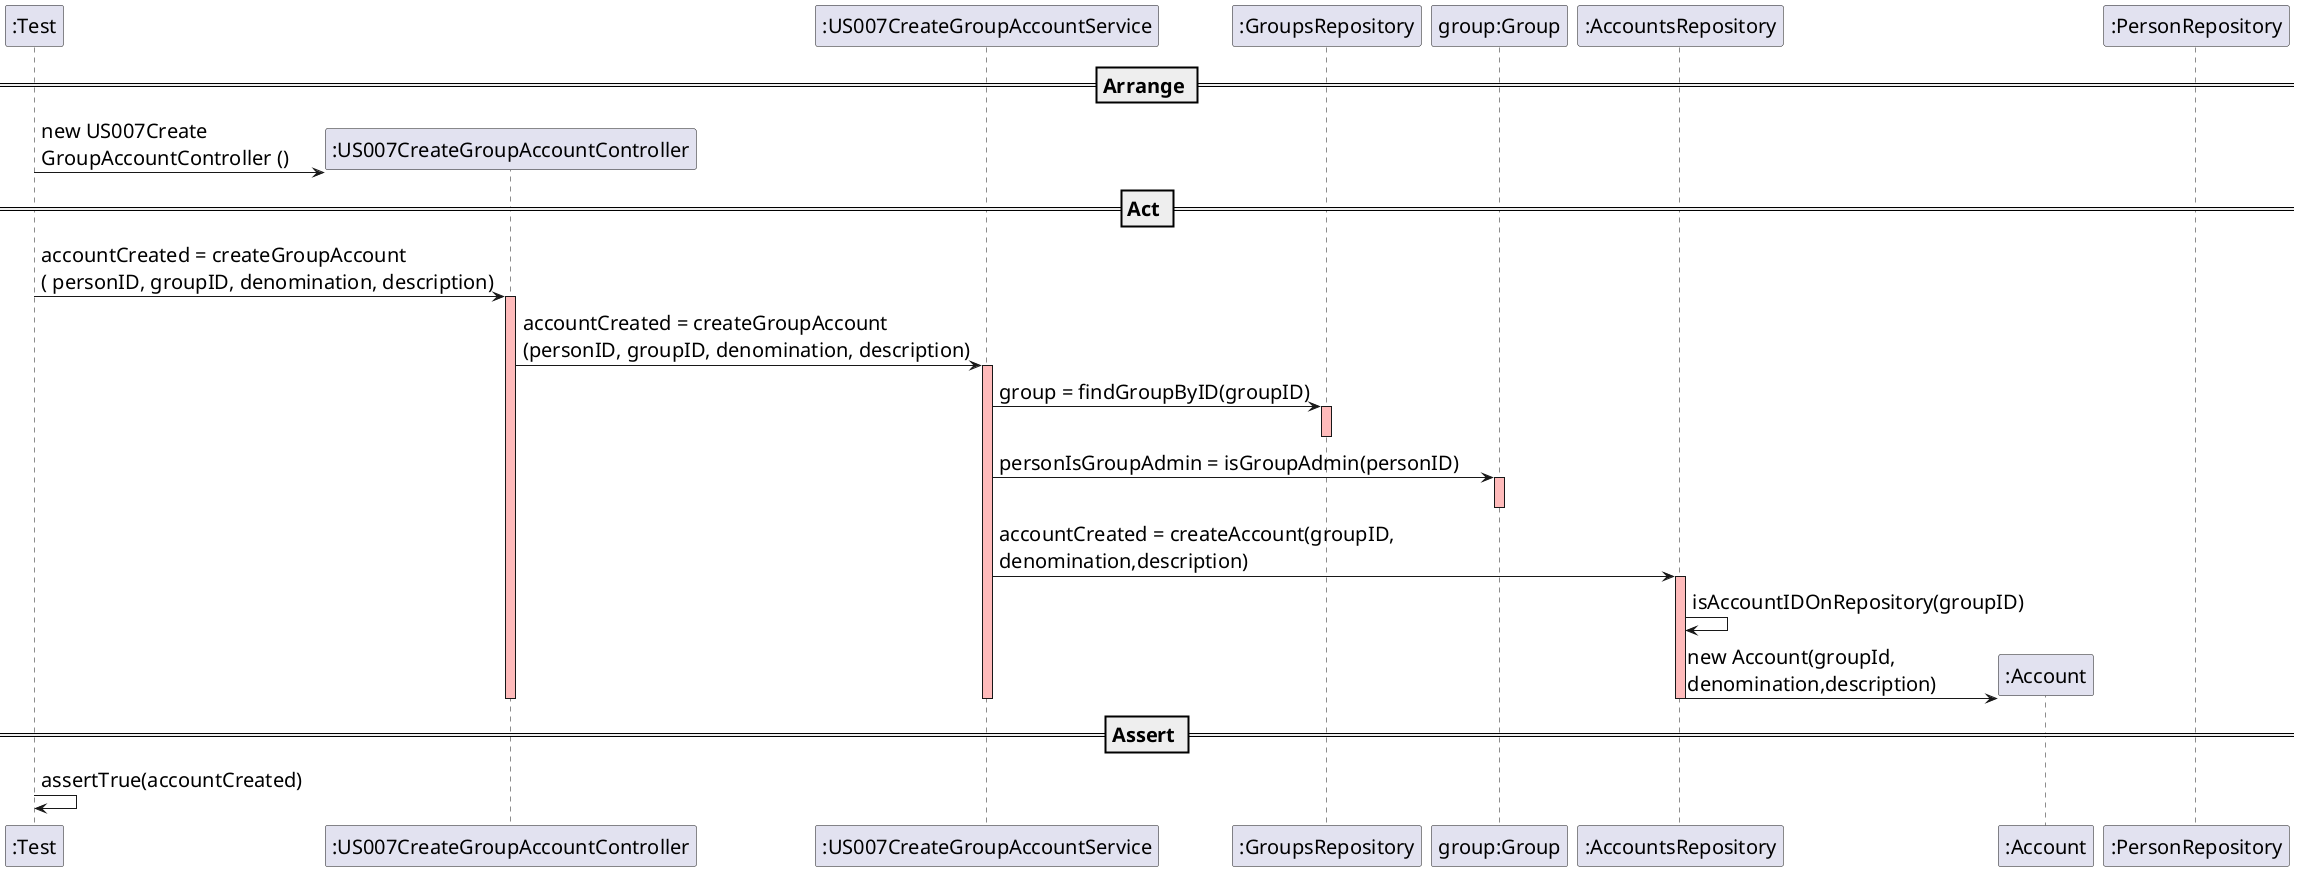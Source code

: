 @startuml
skinparam DefaultFontSize 20
create ":Test"

== Arrange ==
create ":US007CreateGroupAccountController"
":Test" -> ":US007CreateGroupAccountController" : new US007Create\nGroupAccountController ()

== Act ==

":Test" -> ":US007CreateGroupAccountController" : accountCreated = createGroupAccount\n( personID, groupID, denomination, description)
activate ":US007CreateGroupAccountController"  #FFBBBB

":US007CreateGroupAccountController" -> ":US007CreateGroupAccountService" : accountCreated = createGroupAccount\n(personID, groupID, denomination, description)
activate ":US007CreateGroupAccountService"  #FFBBBB

":US007CreateGroupAccountService" -> ":GroupsRepository" : group = findGroupByID(groupID)
activate ":GroupsRepository"  #FFBBBB
deactivate ":GroupsRepository"  #FFBBBB

":US007CreateGroupAccountService" -> "group:Group" : personIsGroupAdmin = isGroupAdmin(personID)
activate "group:Group" #FFBBBB
deactivate "group:Group" #FFBBBB



":US007CreateGroupAccountService" -> ":AccountsRepository" : accountCreated = createAccount(groupID, \ndenomination,description)
activate ":AccountsRepository" #FFBBBB

":AccountsRepository" -> ":AccountsRepository" : isAccountIDOnRepository(groupID)


create ":Account"
":AccountsRepository" -> ":Account" : new Account(groupId, \ndenomination,description)

deactivate ":AccountsRepository" #FFBBBB
deactivate "group:Group" #FFBBBB
deactivate ":PersonRepository" #FFBBBB
deactivate ":GroupsRepository" #FFBBBB
deactivate ":US007CreateGroupAccountService"  #FFBBBB
deactivate ":US007CreateGroupAccountController" #FFBBBB

== Assert ==

":Test" -> ":Test" : assertTrue(accountCreated)

@enduml